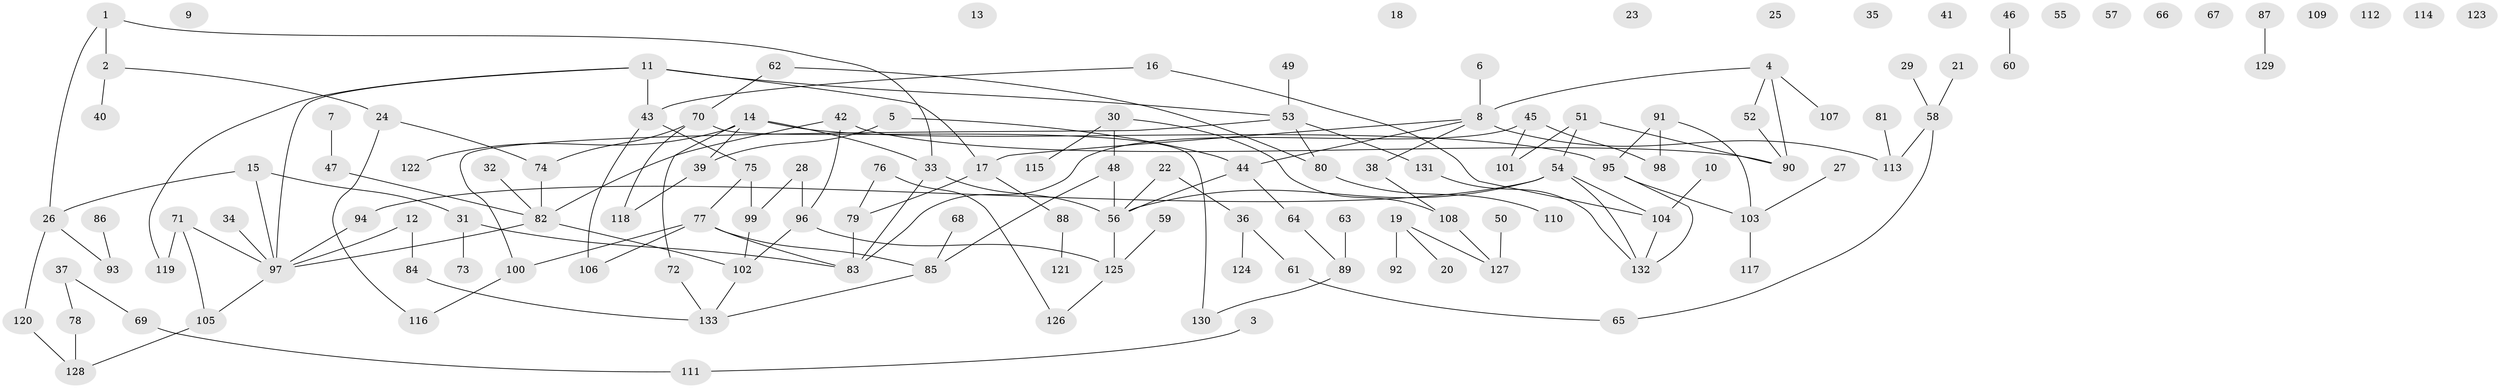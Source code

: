 // Generated by graph-tools (version 1.1) at 2025/13/03/09/25 04:13:04]
// undirected, 133 vertices, 152 edges
graph export_dot {
graph [start="1"]
  node [color=gray90,style=filled];
  1;
  2;
  3;
  4;
  5;
  6;
  7;
  8;
  9;
  10;
  11;
  12;
  13;
  14;
  15;
  16;
  17;
  18;
  19;
  20;
  21;
  22;
  23;
  24;
  25;
  26;
  27;
  28;
  29;
  30;
  31;
  32;
  33;
  34;
  35;
  36;
  37;
  38;
  39;
  40;
  41;
  42;
  43;
  44;
  45;
  46;
  47;
  48;
  49;
  50;
  51;
  52;
  53;
  54;
  55;
  56;
  57;
  58;
  59;
  60;
  61;
  62;
  63;
  64;
  65;
  66;
  67;
  68;
  69;
  70;
  71;
  72;
  73;
  74;
  75;
  76;
  77;
  78;
  79;
  80;
  81;
  82;
  83;
  84;
  85;
  86;
  87;
  88;
  89;
  90;
  91;
  92;
  93;
  94;
  95;
  96;
  97;
  98;
  99;
  100;
  101;
  102;
  103;
  104;
  105;
  106;
  107;
  108;
  109;
  110;
  111;
  112;
  113;
  114;
  115;
  116;
  117;
  118;
  119;
  120;
  121;
  122;
  123;
  124;
  125;
  126;
  127;
  128;
  129;
  130;
  131;
  132;
  133;
  1 -- 2;
  1 -- 26;
  1 -- 33;
  2 -- 24;
  2 -- 40;
  3 -- 111;
  4 -- 8;
  4 -- 52;
  4 -- 90;
  4 -- 107;
  5 -- 39;
  5 -- 44;
  6 -- 8;
  7 -- 47;
  8 -- 17;
  8 -- 38;
  8 -- 44;
  8 -- 113;
  10 -- 104;
  11 -- 17;
  11 -- 43;
  11 -- 53;
  11 -- 97;
  11 -- 119;
  12 -- 84;
  12 -- 97;
  14 -- 33;
  14 -- 39;
  14 -- 72;
  14 -- 95;
  14 -- 122;
  15 -- 26;
  15 -- 31;
  15 -- 97;
  16 -- 43;
  16 -- 104;
  17 -- 79;
  17 -- 88;
  19 -- 20;
  19 -- 92;
  19 -- 127;
  21 -- 58;
  22 -- 36;
  22 -- 56;
  24 -- 74;
  24 -- 116;
  26 -- 93;
  26 -- 120;
  27 -- 103;
  28 -- 96;
  28 -- 99;
  29 -- 58;
  30 -- 48;
  30 -- 108;
  30 -- 115;
  31 -- 73;
  31 -- 83;
  32 -- 82;
  33 -- 56;
  33 -- 83;
  34 -- 97;
  36 -- 61;
  36 -- 124;
  37 -- 69;
  37 -- 78;
  38 -- 108;
  39 -- 118;
  42 -- 82;
  42 -- 90;
  42 -- 96;
  43 -- 75;
  43 -- 106;
  44 -- 56;
  44 -- 64;
  45 -- 83;
  45 -- 98;
  45 -- 101;
  46 -- 60;
  47 -- 82;
  48 -- 56;
  48 -- 85;
  49 -- 53;
  50 -- 127;
  51 -- 54;
  51 -- 90;
  51 -- 101;
  52 -- 90;
  53 -- 80;
  53 -- 100;
  53 -- 131;
  54 -- 56;
  54 -- 94;
  54 -- 104;
  54 -- 132;
  56 -- 125;
  58 -- 65;
  58 -- 113;
  59 -- 125;
  61 -- 65;
  62 -- 70;
  62 -- 80;
  63 -- 89;
  64 -- 89;
  68 -- 85;
  69 -- 111;
  70 -- 74;
  70 -- 118;
  70 -- 130;
  71 -- 97;
  71 -- 105;
  71 -- 119;
  72 -- 133;
  74 -- 82;
  75 -- 77;
  75 -- 99;
  76 -- 79;
  76 -- 126;
  77 -- 83;
  77 -- 85;
  77 -- 100;
  77 -- 106;
  78 -- 128;
  79 -- 83;
  80 -- 110;
  81 -- 113;
  82 -- 97;
  82 -- 102;
  84 -- 133;
  85 -- 133;
  86 -- 93;
  87 -- 129;
  88 -- 121;
  89 -- 130;
  91 -- 95;
  91 -- 98;
  91 -- 103;
  94 -- 97;
  95 -- 103;
  95 -- 132;
  96 -- 102;
  96 -- 125;
  97 -- 105;
  99 -- 102;
  100 -- 116;
  102 -- 133;
  103 -- 117;
  104 -- 132;
  105 -- 128;
  108 -- 127;
  120 -- 128;
  125 -- 126;
  131 -- 132;
}
